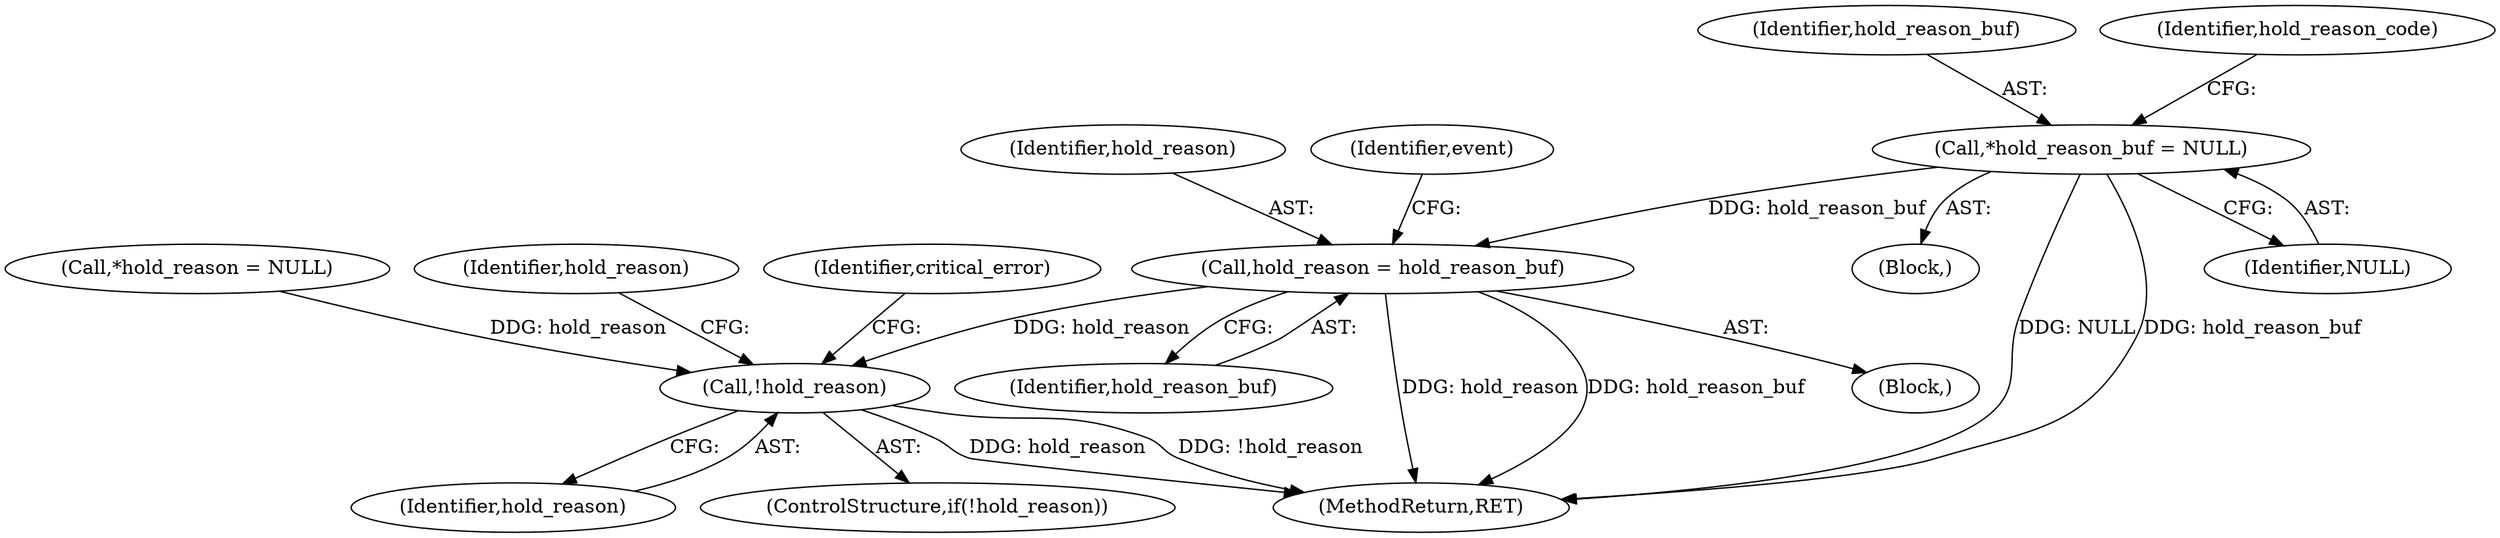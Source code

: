 digraph "0_htcondor_5e5571d1a431eb3c61977b6dd6ec90186ef79867_6@pointer" {
"1000130" [label="(Call,*hold_reason_buf = NULL)"];
"1000173" [label="(Call,hold_reason = hold_reason_buf)"];
"1000218" [label="(Call,!hold_reason)"];
"1000126" [label="(Call,*hold_reason = NULL)"];
"1000175" [label="(Identifier,hold_reason_buf)"];
"1000131" [label="(Identifier,hold_reason_buf)"];
"1000222" [label="(Identifier,hold_reason)"];
"1000174" [label="(Identifier,hold_reason)"];
"1000130" [label="(Call,*hold_reason_buf = NULL)"];
"1000102" [label="(Block,)"];
"1000219" [label="(Identifier,hold_reason)"];
"1000225" [label="(Identifier,critical_error)"];
"1000280" [label="(MethodReturn,RET)"];
"1000173" [label="(Call,hold_reason = hold_reason_buf)"];
"1000218" [label="(Call,!hold_reason)"];
"1000179" [label="(Identifier,event)"];
"1000217" [label="(ControlStructure,if(!hold_reason))"];
"1000132" [label="(Identifier,NULL)"];
"1000135" [label="(Identifier,hold_reason_code)"];
"1000172" [label="(Block,)"];
"1000130" -> "1000102"  [label="AST: "];
"1000130" -> "1000132"  [label="CFG: "];
"1000131" -> "1000130"  [label="AST: "];
"1000132" -> "1000130"  [label="AST: "];
"1000135" -> "1000130"  [label="CFG: "];
"1000130" -> "1000280"  [label="DDG: NULL"];
"1000130" -> "1000280"  [label="DDG: hold_reason_buf"];
"1000130" -> "1000173"  [label="DDG: hold_reason_buf"];
"1000173" -> "1000172"  [label="AST: "];
"1000173" -> "1000175"  [label="CFG: "];
"1000174" -> "1000173"  [label="AST: "];
"1000175" -> "1000173"  [label="AST: "];
"1000179" -> "1000173"  [label="CFG: "];
"1000173" -> "1000280"  [label="DDG: hold_reason"];
"1000173" -> "1000280"  [label="DDG: hold_reason_buf"];
"1000173" -> "1000218"  [label="DDG: hold_reason"];
"1000218" -> "1000217"  [label="AST: "];
"1000218" -> "1000219"  [label="CFG: "];
"1000219" -> "1000218"  [label="AST: "];
"1000222" -> "1000218"  [label="CFG: "];
"1000225" -> "1000218"  [label="CFG: "];
"1000218" -> "1000280"  [label="DDG: hold_reason"];
"1000218" -> "1000280"  [label="DDG: !hold_reason"];
"1000126" -> "1000218"  [label="DDG: hold_reason"];
}
